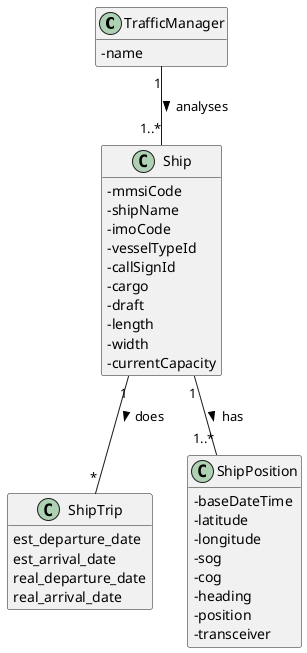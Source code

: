 @startuml

skinparam classAttributeIconSize 0
hide empty methods
hide empty attributes

class TrafficManager{
    -name
}

class Ship {
    -mmsiCode
    -shipName
    -imoCode
    -vesselTypeId
    -callSignId
    -cargo
    -draft
    -length
    -width
    -currentCapacity
}

class ShipTrip{
    /'FK mmsi
    FK start_location_id
    FK destination_location_id
    FK loading_cargo_id
    FK unloading_cargo_id'/
    est_departure_date
    est_arrival_date
    real_departure_date
    real_arrival_date
}

class ShipPosition {
    -baseDateTime
    -latitude
    -longitude
    -sog
    -cog
    -heading
    -position
    -transceiver
}

TrafficManager "1" -- "1..*" Ship : analyses >
Ship "1" -- "*" ShipTrip : does >
Ship "1" -- "1..*" ShipPosition : has >




@enduml